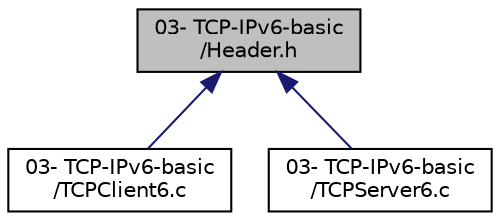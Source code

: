 digraph "03- TCP-IPv6-basic/Header.h"
{
  edge [fontname="Helvetica",fontsize="10",labelfontname="Helvetica",labelfontsize="10"];
  node [fontname="Helvetica",fontsize="10",shape=record];
  Node1 [label="03- TCP-IPv6-basic\l/Header.h",height=0.2,width=0.4,color="black", fillcolor="grey75", style="filled" fontcolor="black"];
  Node1 -> Node2 [dir="back",color="midnightblue",fontsize="10",style="solid",fontname="Helvetica"];
  Node2 [label="03- TCP-IPv6-basic\l/TCPClient6.c",height=0.2,width=0.4,color="black", fillcolor="white", style="filled",URL="$_t_c_p_client6_8c.html",tooltip="Presentazione di un TCP Echo Client IPv6, senza hostname resolution. "];
  Node1 -> Node3 [dir="back",color="midnightblue",fontsize="10",style="solid",fontname="Helvetica"];
  Node3 [label="03- TCP-IPv6-basic\l/TCPServer6.c",height=0.2,width=0.4,color="black", fillcolor="white", style="filled",URL="$_t_c_p_server6_8c.html",tooltip="Presentazione di un TCP Echo Server IPv6, senza hostname resolution. "];
}
